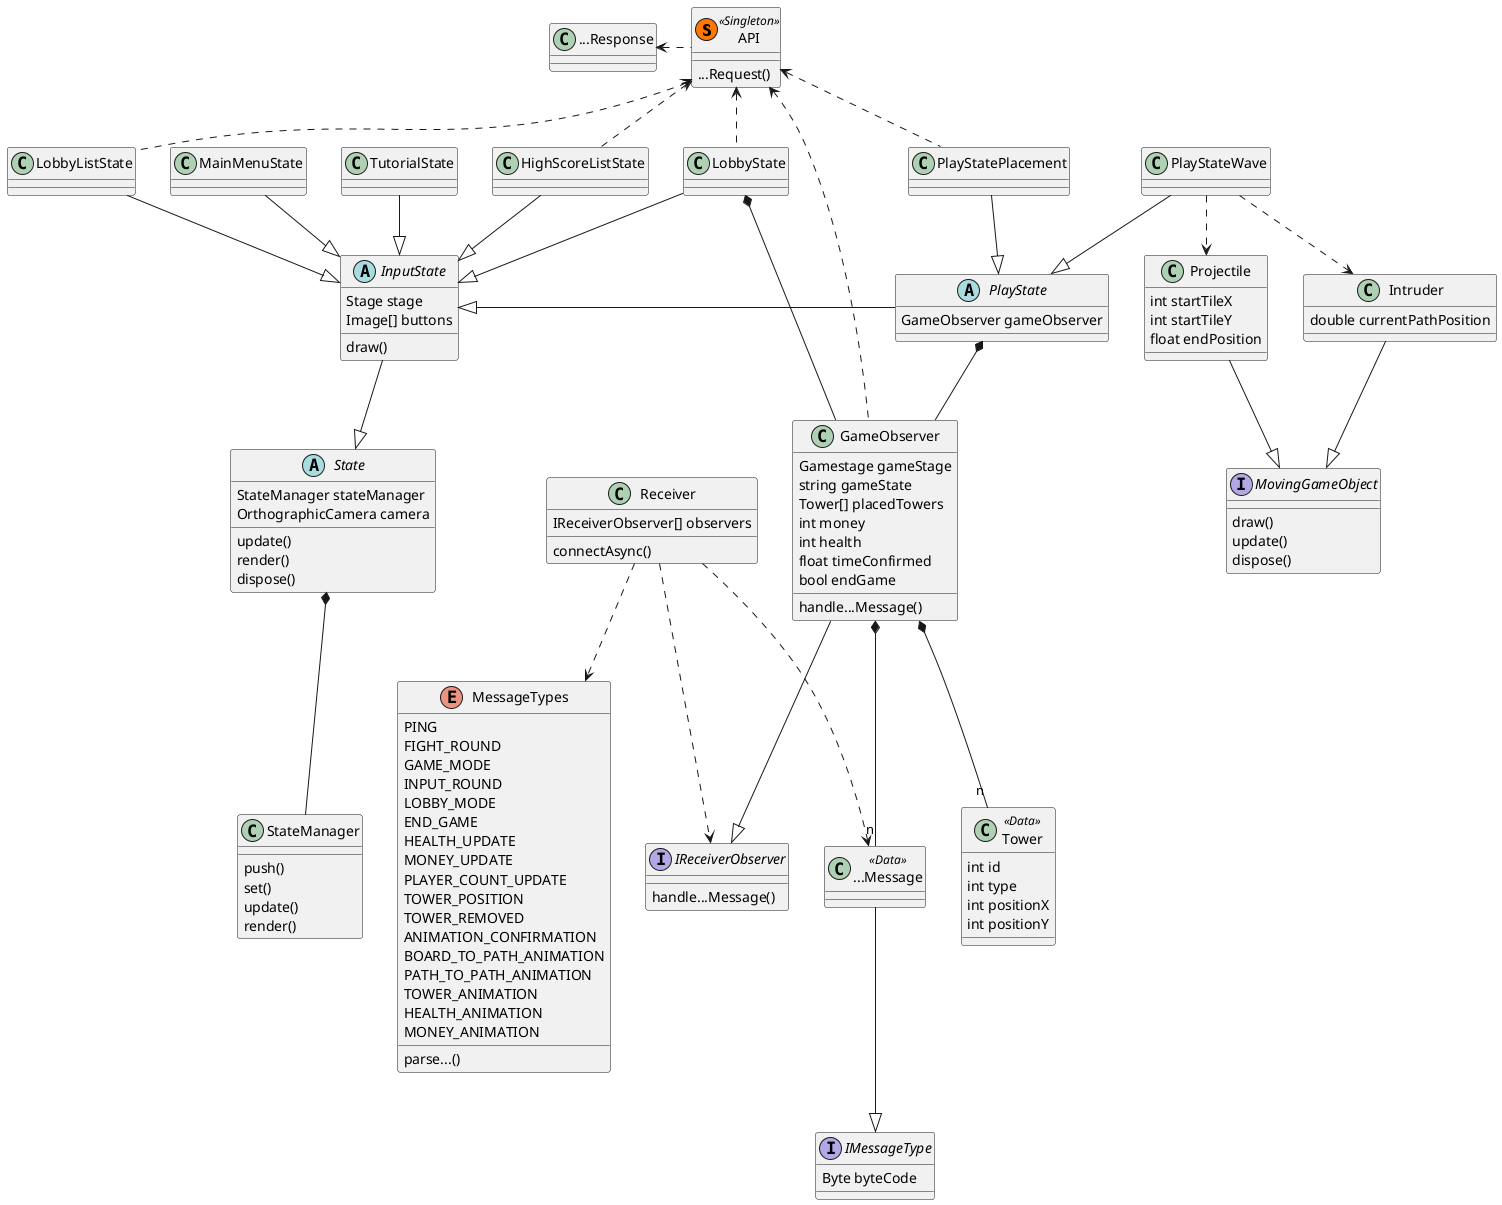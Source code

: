 @startuml
'https://plantuml.com/class-diagram

class API<< (S,#FF7700) Singleton >>{
...Request()
}

class "...Response" as Response

class Receiver{
IReceiverObserver[] observers
connectAsync()
}

interface IReceiverObserver {
handle...Message()
}

class "...Message" as Message <<Data>>

class StateManager {
push()
set()
update()
render()
}

abstract class InputState{
Stage stage
Image[] buttons
draw()
}

class HighScoreListState

class LobbyListState

class MainMenuState

class TutorialState

interface IMessageType {
Byte byteCode
}

class GameObserver {
Gamestage gameStage
string gameState
Tower[] placedTowers
int money
int health
float timeConfirmed
bool endGame
handle...Message()
}

class PlayStateWave{
}

class PlayStatePlacement {
}

class Projectile {
int startTileX
int startTileY
float endPosition
}

class Intruder {
double currentPathPosition
}

class Tower <<Data>>{
int id
int type
int positionX
int positionY
}

enum MessageTypes {
PING
FIGHT_ROUND
GAME_MODE
INPUT_ROUND
LOBBY_MODE
END_GAME
HEALTH_UPDATE
MONEY_UPDATE
PLAYER_COUNT_UPDATE
TOWER_POSITION
TOWER_REMOVED
ANIMATION_CONFIRMATION
BOARD_TO_PATH_ANIMATION
PATH_TO_PATH_ANIMATION
TOWER_ANIMATION
HEALTH_ANIMATION
MONEY_ANIMATION
parse...()
}

abstract class PlayState {
GameObserver gameObserver
}

abstract class State{
StateManager stateManager
OrthographicCamera camera
update()
render()
dispose()
}



interface MovingGameObject{
draw()
update()
dispose()
}

'--------
PlayState *-- GameObserver
PlayStateWave --|> PlayState
PlayStatePlacement --|> PlayState
PlayState -left-|> InputState
InputState --|> State
LobbyState *-- GameObserver

API <.. GameObserver
API <.. HighScoreListState
API <.. LobbyListState
API <.. LobbyState
API <.. PlayStatePlacement

Intruder --|> MovingGameObject

Projectile --|> MovingGameObject

PlayStateWave ..> Projectile
PlayStateWave ..> Intruder

API .left.> Response
Receiver ..> MessageTypes
Receiver ..> Message
Receiver ..> IReceiverObserver
Message --|> IMessageType


HighScoreListState --|> InputState
LobbyListState --|> InputState
TutorialState --|> InputState
MainMenuState --|> InputState
LobbyState --|> InputState

State *-- StateManager

GameObserver --|> IReceiverObserver
GameObserver *-- "n" Tower
GameObserver *-- "n" Message


@enduml